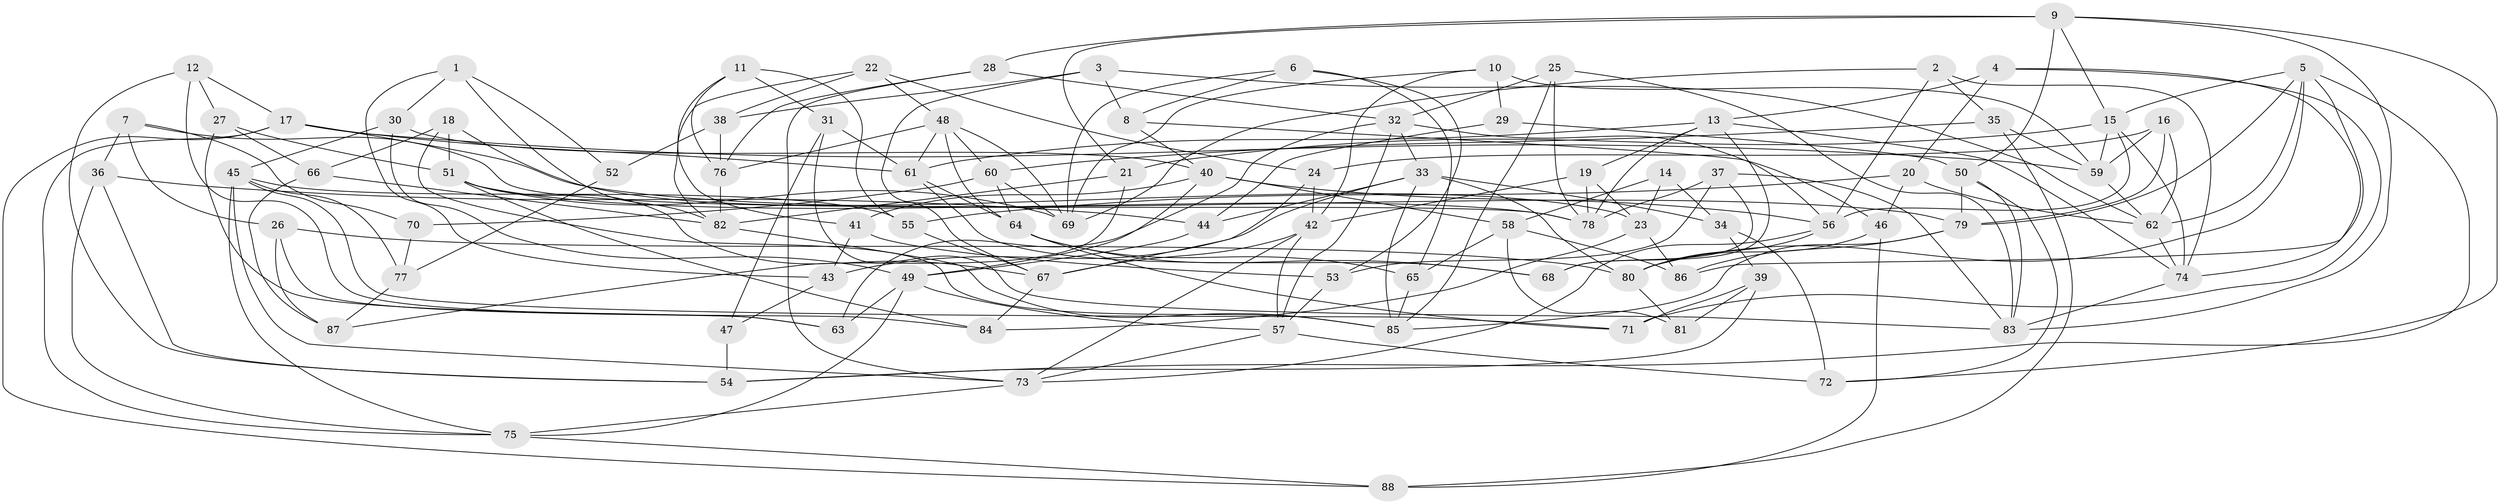 // original degree distribution, {4: 1.0}
// Generated by graph-tools (version 1.1) at 2025/38/03/04/25 23:38:19]
// undirected, 88 vertices, 206 edges
graph export_dot {
  node [color=gray90,style=filled];
  1;
  2;
  3;
  4;
  5;
  6;
  7;
  8;
  9;
  10;
  11;
  12;
  13;
  14;
  15;
  16;
  17;
  18;
  19;
  20;
  21;
  22;
  23;
  24;
  25;
  26;
  27;
  28;
  29;
  30;
  31;
  32;
  33;
  34;
  35;
  36;
  37;
  38;
  39;
  40;
  41;
  42;
  43;
  44;
  45;
  46;
  47;
  48;
  49;
  50;
  51;
  52;
  53;
  54;
  55;
  56;
  57;
  58;
  59;
  60;
  61;
  62;
  63;
  64;
  65;
  66;
  67;
  68;
  69;
  70;
  71;
  72;
  73;
  74;
  75;
  76;
  77;
  78;
  79;
  80;
  81;
  82;
  83;
  84;
  85;
  86;
  87;
  88;
  1 -- 30 [weight=1.0];
  1 -- 43 [weight=1.0];
  1 -- 52 [weight=1.0];
  1 -- 82 [weight=1.0];
  2 -- 35 [weight=1.0];
  2 -- 56 [weight=1.0];
  2 -- 69 [weight=1.0];
  2 -- 74 [weight=1.0];
  3 -- 8 [weight=1.0];
  3 -- 38 [weight=1.0];
  3 -- 62 [weight=1.0];
  3 -- 67 [weight=1.0];
  4 -- 13 [weight=1.0];
  4 -- 20 [weight=1.0];
  4 -- 71 [weight=1.0];
  4 -- 74 [weight=1.0];
  5 -- 15 [weight=1.0];
  5 -- 54 [weight=1.0];
  5 -- 62 [weight=1.0];
  5 -- 79 [weight=1.0];
  5 -- 80 [weight=1.0];
  5 -- 86 [weight=1.0];
  6 -- 8 [weight=1.0];
  6 -- 53 [weight=1.0];
  6 -- 65 [weight=1.0];
  6 -- 69 [weight=1.0];
  7 -- 26 [weight=1.0];
  7 -- 36 [weight=1.0];
  7 -- 70 [weight=1.0];
  7 -- 78 [weight=1.0];
  8 -- 40 [weight=1.0];
  8 -- 46 [weight=1.0];
  9 -- 15 [weight=1.0];
  9 -- 21 [weight=1.0];
  9 -- 28 [weight=1.0];
  9 -- 50 [weight=1.0];
  9 -- 72 [weight=1.0];
  9 -- 83 [weight=1.0];
  10 -- 29 [weight=1.0];
  10 -- 42 [weight=1.0];
  10 -- 59 [weight=1.0];
  10 -- 69 [weight=1.0];
  11 -- 31 [weight=1.0];
  11 -- 55 [weight=1.0];
  11 -- 76 [weight=1.0];
  11 -- 82 [weight=1.0];
  12 -- 17 [weight=1.0];
  12 -- 27 [weight=1.0];
  12 -- 54 [weight=1.0];
  12 -- 84 [weight=1.0];
  13 -- 19 [weight=1.0];
  13 -- 61 [weight=1.0];
  13 -- 68 [weight=1.0];
  13 -- 74 [weight=1.0];
  13 -- 78 [weight=1.0];
  14 -- 23 [weight=2.0];
  14 -- 34 [weight=1.0];
  14 -- 58 [weight=1.0];
  15 -- 21 [weight=1.0];
  15 -- 56 [weight=1.0];
  15 -- 59 [weight=1.0];
  15 -- 74 [weight=1.0];
  16 -- 24 [weight=1.0];
  16 -- 59 [weight=1.0];
  16 -- 62 [weight=1.0];
  16 -- 79 [weight=1.0];
  17 -- 59 [weight=1.0];
  17 -- 61 [weight=1.0];
  17 -- 75 [weight=1.0];
  17 -- 79 [weight=1.0];
  17 -- 88 [weight=1.0];
  18 -- 23 [weight=1.0];
  18 -- 51 [weight=1.0];
  18 -- 66 [weight=1.0];
  18 -- 85 [weight=1.0];
  19 -- 23 [weight=1.0];
  19 -- 42 [weight=1.0];
  19 -- 78 [weight=1.0];
  20 -- 46 [weight=1.0];
  20 -- 55 [weight=1.0];
  20 -- 62 [weight=1.0];
  21 -- 82 [weight=1.0];
  21 -- 87 [weight=1.0];
  22 -- 24 [weight=1.0];
  22 -- 38 [weight=1.0];
  22 -- 41 [weight=1.0];
  22 -- 48 [weight=1.0];
  23 -- 84 [weight=1.0];
  23 -- 86 [weight=1.0];
  24 -- 42 [weight=1.0];
  24 -- 67 [weight=1.0];
  25 -- 32 [weight=1.0];
  25 -- 78 [weight=1.0];
  25 -- 83 [weight=1.0];
  25 -- 85 [weight=1.0];
  26 -- 63 [weight=1.0];
  26 -- 80 [weight=1.0];
  26 -- 87 [weight=1.0];
  27 -- 51 [weight=1.0];
  27 -- 63 [weight=1.0];
  27 -- 66 [weight=1.0];
  28 -- 32 [weight=1.0];
  28 -- 73 [weight=1.0];
  28 -- 76 [weight=1.0];
  29 -- 44 [weight=1.0];
  29 -- 50 [weight=2.0];
  30 -- 40 [weight=1.0];
  30 -- 45 [weight=1.0];
  30 -- 49 [weight=1.0];
  31 -- 47 [weight=1.0];
  31 -- 61 [weight=1.0];
  31 -- 83 [weight=1.0];
  32 -- 33 [weight=1.0];
  32 -- 56 [weight=1.0];
  32 -- 57 [weight=1.0];
  32 -- 63 [weight=1.0];
  33 -- 34 [weight=1.0];
  33 -- 43 [weight=1.0];
  33 -- 44 [weight=1.0];
  33 -- 80 [weight=1.0];
  33 -- 85 [weight=1.0];
  34 -- 39 [weight=1.0];
  34 -- 72 [weight=1.0];
  35 -- 59 [weight=1.0];
  35 -- 60 [weight=1.0];
  35 -- 88 [weight=1.0];
  36 -- 44 [weight=1.0];
  36 -- 54 [weight=1.0];
  36 -- 75 [weight=1.0];
  37 -- 53 [weight=1.0];
  37 -- 68 [weight=1.0];
  37 -- 78 [weight=1.0];
  37 -- 83 [weight=1.0];
  38 -- 52 [weight=2.0];
  38 -- 76 [weight=2.0];
  39 -- 54 [weight=1.0];
  39 -- 71 [weight=1.0];
  39 -- 81 [weight=1.0];
  40 -- 41 [weight=1.0];
  40 -- 49 [weight=1.0];
  40 -- 56 [weight=1.0];
  40 -- 58 [weight=1.0];
  41 -- 43 [weight=1.0];
  41 -- 53 [weight=1.0];
  42 -- 57 [weight=1.0];
  42 -- 67 [weight=1.0];
  42 -- 73 [weight=1.0];
  43 -- 47 [weight=1.0];
  44 -- 49 [weight=1.0];
  45 -- 55 [weight=1.0];
  45 -- 71 [weight=1.0];
  45 -- 73 [weight=1.0];
  45 -- 75 [weight=1.0];
  45 -- 77 [weight=1.0];
  46 -- 80 [weight=1.0];
  46 -- 88 [weight=1.0];
  47 -- 54 [weight=2.0];
  48 -- 60 [weight=1.0];
  48 -- 61 [weight=1.0];
  48 -- 64 [weight=1.0];
  48 -- 69 [weight=1.0];
  48 -- 76 [weight=1.0];
  49 -- 57 [weight=1.0];
  49 -- 63 [weight=1.0];
  49 -- 75 [weight=1.0];
  50 -- 72 [weight=1.0];
  50 -- 79 [weight=1.0];
  50 -- 83 [weight=1.0];
  51 -- 67 [weight=1.0];
  51 -- 69 [weight=1.0];
  51 -- 78 [weight=1.0];
  51 -- 84 [weight=1.0];
  52 -- 77 [weight=1.0];
  53 -- 57 [weight=1.0];
  55 -- 67 [weight=1.0];
  56 -- 73 [weight=1.0];
  56 -- 80 [weight=1.0];
  57 -- 72 [weight=1.0];
  57 -- 73 [weight=1.0];
  58 -- 65 [weight=1.0];
  58 -- 81 [weight=2.0];
  58 -- 86 [weight=1.0];
  59 -- 62 [weight=1.0];
  60 -- 64 [weight=1.0];
  60 -- 69 [weight=1.0];
  60 -- 70 [weight=2.0];
  61 -- 64 [weight=1.0];
  61 -- 68 [weight=1.0];
  62 -- 74 [weight=1.0];
  64 -- 65 [weight=1.0];
  64 -- 68 [weight=1.0];
  64 -- 71 [weight=1.0];
  65 -- 85 [weight=1.0];
  66 -- 82 [weight=1.0];
  66 -- 87 [weight=1.0];
  67 -- 84 [weight=1.0];
  70 -- 77 [weight=1.0];
  73 -- 75 [weight=1.0];
  74 -- 83 [weight=1.0];
  75 -- 88 [weight=1.0];
  76 -- 82 [weight=1.0];
  77 -- 87 [weight=1.0];
  79 -- 85 [weight=1.0];
  79 -- 86 [weight=1.0];
  80 -- 81 [weight=1.0];
  82 -- 85 [weight=1.0];
}
